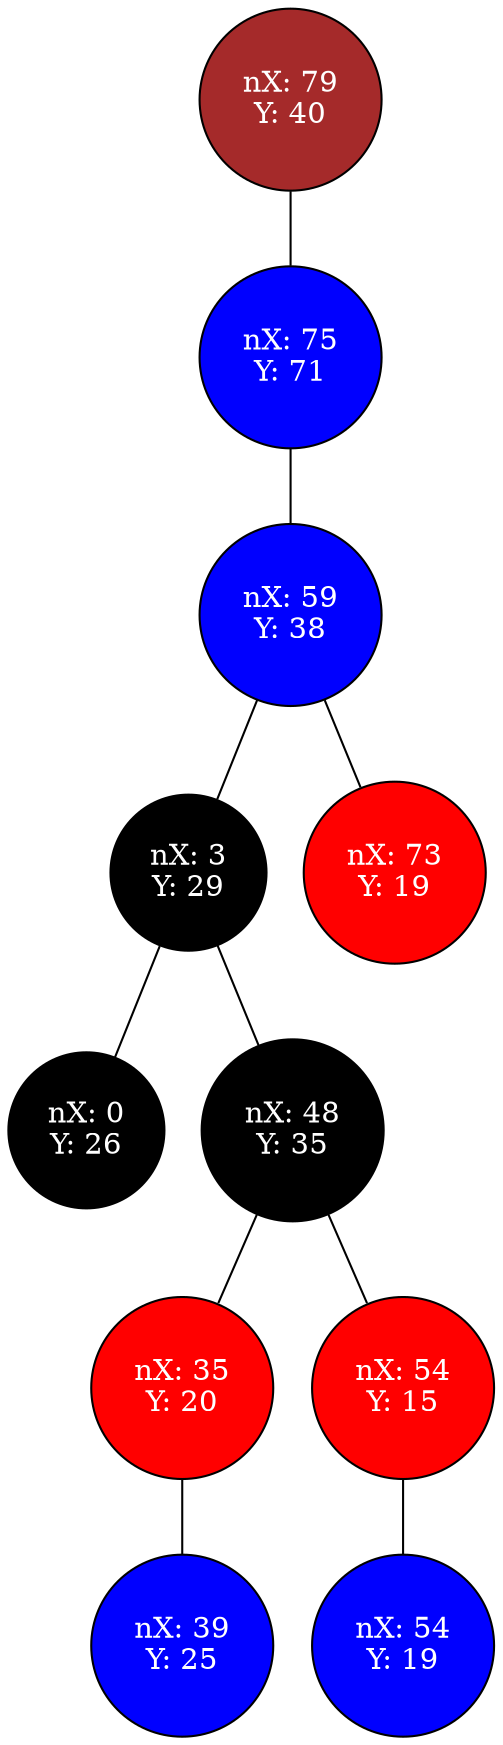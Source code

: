 graph G {
	rankdir=TB;
	node [shape=circle];
	"0x647500dc5930" [label="nX: 79\nY: 40", color=black, fontcolor=white, style=filled, fillcolor=brown];
	"0x647500dc5930" -- "0x647500dc5600";
	"0x647500dc5600" [label="nX: 75\nY: 71", color=black, fontcolor=white, style=filled, fillcolor=blue];
	"0x647500dc5600" -- "0x647500dc5510";
	"0x647500dc5510" [label="nX: 59\nY: 38", color=black, fontcolor=white, style=filled, fillcolor=blue];
	"0x647500dc5510" -- "0x647500dc4df0";
	"0x647500dc4df0" [label="nX: 3\nY: 29", color=black, fontcolor=white, style=filled, fillcolor=black];
	"0x647500dc4df0" -- "0x647500dc4f10";
	"0x647500dc4f10" [label="nX: 0\nY: 26", color=black, fontcolor=white, style=filled, fillcolor=black];
	"0x647500dc4df0" -- "0x647500dc4cd0";
	"0x647500dc4cd0" [label="nX: 48\nY: 35", color=black, fontcolor=white, style=filled, fillcolor=black];
	"0x647500dc4cd0" -- "0x647500dc5020";
	"0x647500dc5020" [label="nX: 35\nY: 20", color=black, fontcolor=white, style=filled, fillcolor=Red];
	"0x647500dc5020" -- "0x647500dc5330";
	"0x647500dc5330" [label="nX: 39\nY: 25", color=black, fontcolor=white, style=filled, fillcolor=blue];
	"0x647500dc4cd0" -- "0x647500dc5130";
	"0x647500dc5130" [label="nX: 54\nY: 15", color=black, fontcolor=white, style=filled, fillcolor=Red];
	"0x647500dc5130" -- "0x647500dc5420";
	"0x647500dc5420" [label="nX: 54\nY: 19", color=black, fontcolor=white, style=filled, fillcolor=blue];
	"0x647500dc5510" -- "0x647500dc5240";
	"0x647500dc5240" [label="nX: 73\nY: 19", color=black, fontcolor=white, style=filled, fillcolor=Red];
}
